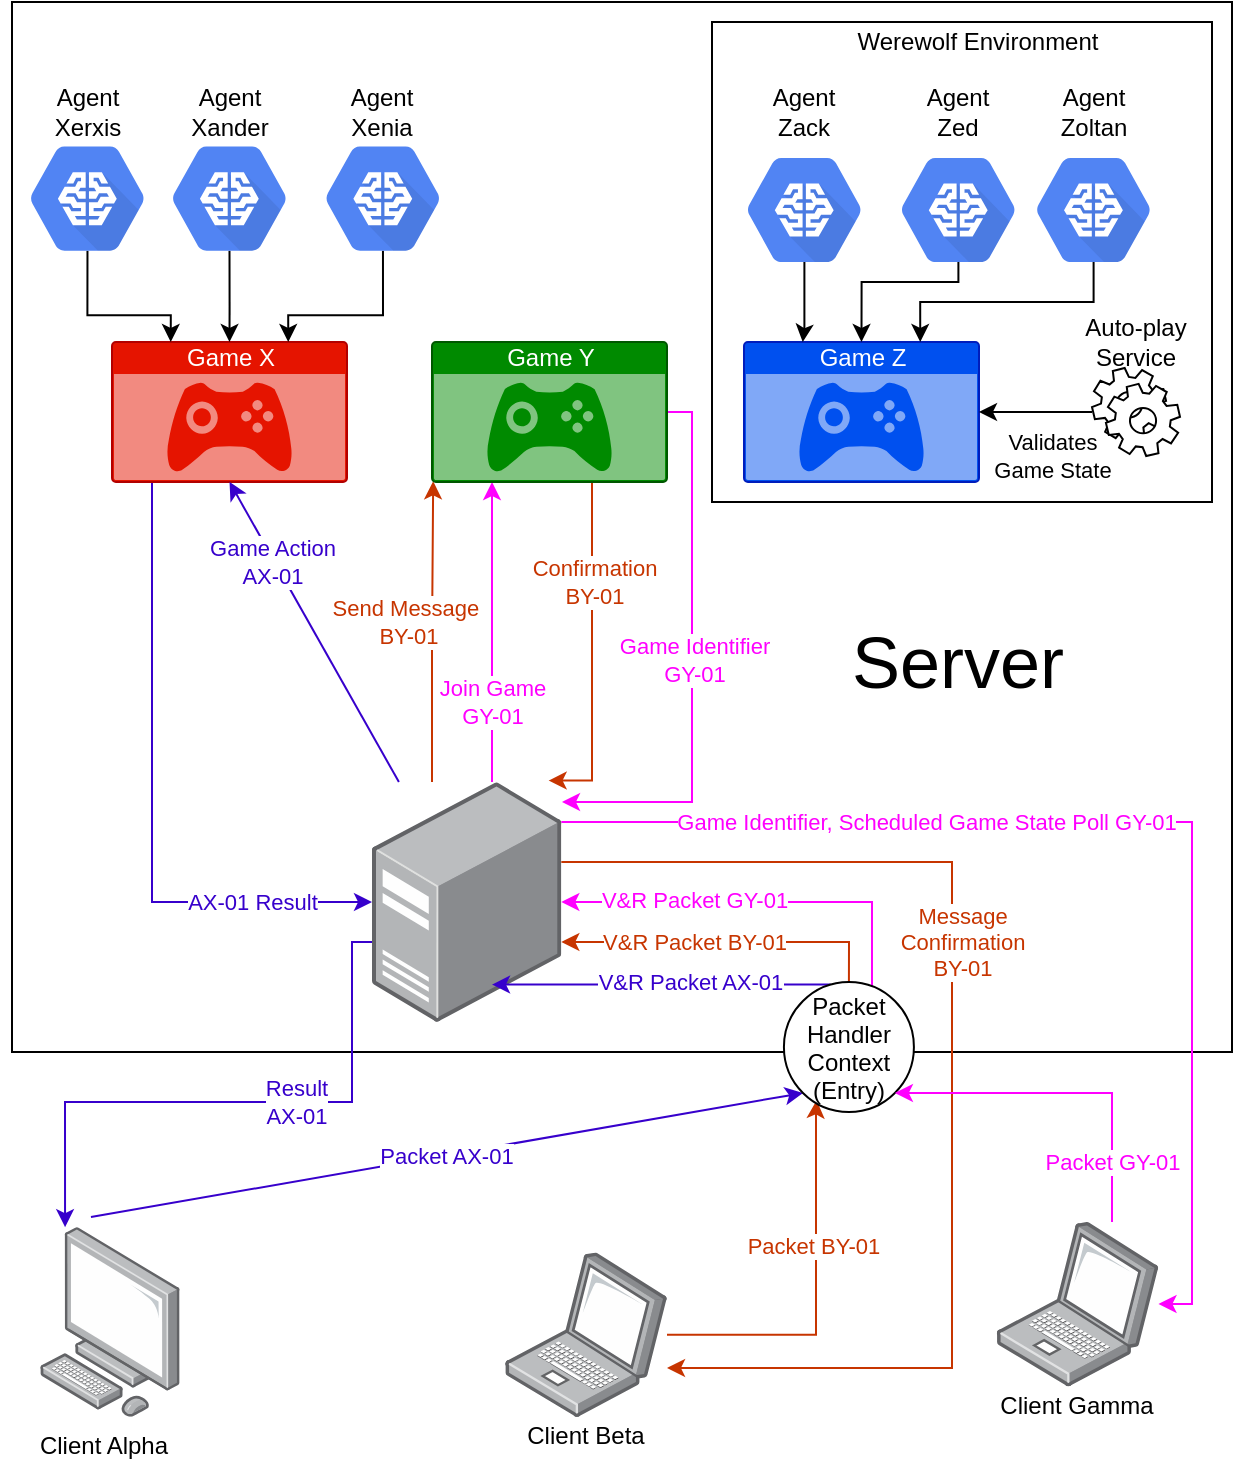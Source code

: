 <mxfile version="14.1.8" type="device"><diagram id="kwH8uOlHDMHIYEGMTlBu" name="Page-1"><mxGraphModel dx="2249" dy="2111" grid="1" gridSize="10" guides="1" tooltips="1" connect="1" arrows="1" fold="1" page="1" pageScale="1" pageWidth="827" pageHeight="1169" math="0" shadow="0"><root><mxCell id="0"/><mxCell id="1" parent="0"/><mxCell id="pQdqyS4wLz-QZiZdRWrY-2" value="" style="rounded=0;whiteSpace=wrap;html=1;align=right;" parent="1" vertex="1"><mxGeometry x="-70" y="-290" width="610" height="525" as="geometry"/></mxCell><mxCell id="pQdqyS4wLz-QZiZdRWrY-59" value="" style="rounded=0;whiteSpace=wrap;html=1;align=center;" parent="1" vertex="1"><mxGeometry x="280" y="-280" width="250" height="240" as="geometry"/></mxCell><mxCell id="pQdqyS4wLz-QZiZdRWrY-33" value="&lt;font color=&quot;#c73500&quot;&gt;Packet BY-01&amp;nbsp;&lt;/font&gt;" style="edgeStyle=orthogonalEdgeStyle;rounded=0;orthogonalLoop=1;jettySize=auto;html=1;entryX=0.252;entryY=0.91;entryDx=0;entryDy=0;entryPerimeter=0;fillColor=#fa6800;strokeColor=#C73500;" parent="1" source="pQdqyS4wLz-QZiZdRWrY-4" target="pQdqyS4wLz-QZiZdRWrY-14" edge="1"><mxGeometry x="0.244" relative="1" as="geometry"><Array as="points"><mxPoint x="332" y="376"/><mxPoint x="332" y="265"/></Array><mxPoint as="offset"/></mxGeometry></mxCell><mxCell id="pQdqyS4wLz-QZiZdRWrY-4" value="" style="points=[];aspect=fixed;html=1;align=center;shadow=0;dashed=0;image;image=img/lib/allied_telesis/computer_and_terminals/Laptop.svg;" parent="1" vertex="1"><mxGeometry x="176.54" y="335.31" width="80.96" height="82.12" as="geometry"/></mxCell><mxCell id="pQdqyS4wLz-QZiZdRWrY-31" style="edgeStyle=orthogonalEdgeStyle;rounded=0;orthogonalLoop=1;jettySize=auto;html=1;entryX=0.179;entryY=0;entryDx=0;entryDy=0;entryPerimeter=0;fillColor=#6a00ff;strokeColor=#3700CC;" parent="1" source="pQdqyS4wLz-QZiZdRWrY-5" target="pQdqyS4wLz-QZiZdRWrY-6" edge="1"><mxGeometry relative="1" as="geometry"><Array as="points"><mxPoint x="100" y="180"/><mxPoint x="100" y="260"/><mxPoint x="-44" y="260"/></Array></mxGeometry></mxCell><mxCell id="pQdqyS4wLz-QZiZdRWrY-32" value="Result&lt;br&gt;AX-01" style="edgeLabel;html=1;align=center;verticalAlign=middle;resizable=0;points=[];fontColor=#3700CC;" parent="pQdqyS4wLz-QZiZdRWrY-31" vertex="1" connectable="0"><mxGeometry x="-0.25" y="4" relative="1" as="geometry"><mxPoint x="-6.89" y="-4" as="offset"/></mxGeometry></mxCell><mxCell id="pQdqyS4wLz-QZiZdRWrY-55" style="edgeStyle=orthogonalEdgeStyle;rounded=0;orthogonalLoop=1;jettySize=auto;html=1;entryX=0.005;entryY=0.995;entryDx=0;entryDy=0;entryPerimeter=0;fillColor=#fa6800;strokeColor=#C73500;" parent="1" source="pQdqyS4wLz-QZiZdRWrY-5" target="pQdqyS4wLz-QZiZdRWrY-11" edge="1"><mxGeometry relative="1" as="geometry"><Array as="points"><mxPoint x="140" y="30"/><mxPoint x="141" y="30"/></Array></mxGeometry></mxCell><mxCell id="pQdqyS4wLz-QZiZdRWrY-56" value="&lt;font color=&quot;#c73500&quot;&gt;Send Message&amp;nbsp;&lt;br&gt;BY-01&lt;/font&gt;" style="edgeLabel;html=1;align=center;verticalAlign=middle;resizable=0;points=[];" parent="pQdqyS4wLz-QZiZdRWrY-55" vertex="1" connectable="0"><mxGeometry x="0.298" y="-1" relative="1" as="geometry"><mxPoint x="-13.61" y="17.48" as="offset"/></mxGeometry></mxCell><mxCell id="pQdqyS4wLz-QZiZdRWrY-57" style="edgeStyle=orthogonalEdgeStyle;rounded=0;orthogonalLoop=1;jettySize=auto;html=1;strokeColor=#FF00FF;" parent="1" source="pQdqyS4wLz-QZiZdRWrY-5" target="pQdqyS4wLz-QZiZdRWrY-11" edge="1"><mxGeometry relative="1" as="geometry"><Array as="points"><mxPoint x="170"/><mxPoint x="170"/></Array></mxGeometry></mxCell><mxCell id="pQdqyS4wLz-QZiZdRWrY-58" value="Join Game&lt;br&gt;GY-01" style="edgeLabel;html=1;align=center;verticalAlign=middle;resizable=0;points=[];fontColor=#FF00FF;" parent="pQdqyS4wLz-QZiZdRWrY-57" vertex="1" connectable="0"><mxGeometry x="0.101" y="2" relative="1" as="geometry"><mxPoint x="2" y="42.38" as="offset"/></mxGeometry></mxCell><mxCell id="pQdqyS4wLz-QZiZdRWrY-82" style="edgeStyle=orthogonalEdgeStyle;rounded=0;orthogonalLoop=1;jettySize=auto;html=1;strokeColor=#FF00FF;" parent="1" source="pQdqyS4wLz-QZiZdRWrY-5" target="pQdqyS4wLz-QZiZdRWrY-35" edge="1"><mxGeometry relative="1" as="geometry"><Array as="points"><mxPoint x="520" y="120"/><mxPoint x="520" y="361"/></Array></mxGeometry></mxCell><mxCell id="pQdqyS4wLz-QZiZdRWrY-83" value="Game Identifier, Scheduled Game State Poll GY-01" style="edgeLabel;html=1;align=center;verticalAlign=middle;resizable=0;points=[];fontColor=#FF00FF;" parent="pQdqyS4wLz-QZiZdRWrY-82" vertex="1" connectable="0"><mxGeometry x="-0.022" y="-1" relative="1" as="geometry"><mxPoint x="-97.9" y="-1" as="offset"/></mxGeometry></mxCell><mxCell id="pQdqyS4wLz-QZiZdRWrY-84" style="edgeStyle=orthogonalEdgeStyle;rounded=0;orthogonalLoop=1;jettySize=auto;html=1;fillColor=#fa6800;strokeColor=#C73500;" parent="1" source="pQdqyS4wLz-QZiZdRWrY-5" target="pQdqyS4wLz-QZiZdRWrY-4" edge="1"><mxGeometry relative="1" as="geometry"><Array as="points"><mxPoint x="400" y="140"/><mxPoint x="400" y="393"/></Array></mxGeometry></mxCell><mxCell id="pQdqyS4wLz-QZiZdRWrY-86" value="&lt;font color=&quot;#c73500&quot;&gt;Message&lt;br&gt;Confirmation&lt;br&gt;BY-01&lt;/font&gt;" style="edgeLabel;html=1;align=center;verticalAlign=middle;resizable=0;points=[];" parent="pQdqyS4wLz-QZiZdRWrY-84" vertex="1" connectable="0"><mxGeometry x="-0.077" y="1" relative="1" as="geometry"><mxPoint x="4.04" y="-37.07" as="offset"/></mxGeometry></mxCell><mxCell id="pQdqyS4wLz-QZiZdRWrY-5" value="" style="points=[];aspect=fixed;html=1;align=center;shadow=0;dashed=0;image;image=img/lib/allied_telesis/computer_and_terminals/Server_Desktop.svg;" parent="1" vertex="1"><mxGeometry x="110" y="100" width="94.66" height="120" as="geometry"/></mxCell><mxCell id="pQdqyS4wLz-QZiZdRWrY-6" value="" style="points=[];aspect=fixed;html=1;align=center;shadow=0;dashed=0;image;image=img/lib/allied_telesis/computer_and_terminals/Personal_Computer.svg;" parent="1" vertex="1"><mxGeometry x="-56" y="322.57" width="70" height="94.86" as="geometry"/></mxCell><mxCell id="pQdqyS4wLz-QZiZdRWrY-9" value="&lt;font color=&quot;#3700cc&quot;&gt;Packet AX-01&lt;/font&gt;" style="endArrow=classic;html=1;exitX=0.364;exitY=-0.053;exitDx=0;exitDy=0;exitPerimeter=0;entryX=0;entryY=1;entryDx=0;entryDy=0;fillColor=#6a00ff;strokeColor=#3700CC;" parent="1" source="pQdqyS4wLz-QZiZdRWrY-6" target="pQdqyS4wLz-QZiZdRWrY-14" edge="1"><mxGeometry width="50" height="50" relative="1" as="geometry"><mxPoint x="310" y="330" as="sourcePoint"/><mxPoint x="360" y="280" as="targetPoint"/></mxGeometry></mxCell><mxCell id="pQdqyS4wLz-QZiZdRWrY-29" style="edgeStyle=orthogonalEdgeStyle;rounded=0;orthogonalLoop=1;jettySize=auto;html=1;fillColor=#6a00ff;strokeColor=#3700CC;" parent="1" source="pQdqyS4wLz-QZiZdRWrY-10" target="pQdqyS4wLz-QZiZdRWrY-5" edge="1"><mxGeometry relative="1" as="geometry"><Array as="points"><mxPoint y="160"/></Array></mxGeometry></mxCell><mxCell id="pQdqyS4wLz-QZiZdRWrY-30" value="AX-01 Result" style="edgeLabel;html=1;align=center;verticalAlign=middle;resizable=0;points=[];fontColor=#3700CC;" parent="pQdqyS4wLz-QZiZdRWrY-29" vertex="1" connectable="0"><mxGeometry x="0.27" y="3" relative="1" as="geometry"><mxPoint x="47" y="6.67" as="offset"/></mxGeometry></mxCell><mxCell id="pQdqyS4wLz-QZiZdRWrY-10" value="Game X" style="html=1;strokeColor=#B20000;fillColor=#e51400;labelPosition=center;verticalLabelPosition=middle;verticalAlign=top;align=center;fontSize=12;outlineConnect=0;spacingTop=-6;fontColor=#ffffff;shape=mxgraph.sitemap.game;" parent="1" vertex="1"><mxGeometry x="-20.0" y="-120" width="117.5" height="70" as="geometry"/></mxCell><mxCell id="pQdqyS4wLz-QZiZdRWrY-78" style="edgeStyle=orthogonalEdgeStyle;rounded=0;orthogonalLoop=1;jettySize=auto;html=1;entryX=0.933;entryY=-0.006;entryDx=0;entryDy=0;entryPerimeter=0;fillColor=#fa6800;strokeColor=#C73500;" parent="1" source="pQdqyS4wLz-QZiZdRWrY-11" target="pQdqyS4wLz-QZiZdRWrY-5" edge="1"><mxGeometry relative="1" as="geometry"><Array as="points"><mxPoint x="220" y="99"/></Array></mxGeometry></mxCell><mxCell id="pQdqyS4wLz-QZiZdRWrY-79" value="&lt;font color=&quot;#c73500&quot;&gt;Confirmation&lt;br&gt;BY-01&lt;/font&gt;" style="edgeLabel;html=1;align=center;verticalAlign=middle;resizable=0;points=[];" parent="pQdqyS4wLz-QZiZdRWrY-78" vertex="1" connectable="0"><mxGeometry x="-0.068" y="1" relative="1" as="geometry"><mxPoint y="-30" as="offset"/></mxGeometry></mxCell><mxCell id="pQdqyS4wLz-QZiZdRWrY-80" style="edgeStyle=orthogonalEdgeStyle;rounded=0;orthogonalLoop=1;jettySize=auto;html=1;strokeColor=#FF00FF;" parent="1" source="pQdqyS4wLz-QZiZdRWrY-11" edge="1"><mxGeometry relative="1" as="geometry"><mxPoint x="205" y="110" as="targetPoint"/><Array as="points"><mxPoint x="270" y="-85"/><mxPoint x="270" y="110"/><mxPoint x="205" y="110"/></Array></mxGeometry></mxCell><mxCell id="pQdqyS4wLz-QZiZdRWrY-81" value="Game Identifier&lt;br&gt;GY-01" style="edgeLabel;html=1;align=center;verticalAlign=middle;resizable=0;points=[];fontColor=#FF00FF;" parent="pQdqyS4wLz-QZiZdRWrY-80" vertex="1" connectable="0"><mxGeometry x="0.001" y="1" relative="1" as="geometry"><mxPoint as="offset"/></mxGeometry></mxCell><mxCell id="pQdqyS4wLz-QZiZdRWrY-11" value="Game Y" style="html=1;strokeColor=#005700;fillColor=#008a00;labelPosition=center;verticalLabelPosition=middle;verticalAlign=top;align=center;fontSize=12;outlineConnect=0;spacingTop=-6;fontColor=#ffffff;shape=mxgraph.sitemap.game;" parent="1" vertex="1"><mxGeometry x="140" y="-120" width="117.5" height="70" as="geometry"/></mxCell><mxCell id="pQdqyS4wLz-QZiZdRWrY-12" value="Game Z" style="html=1;strokeColor=#001DBC;fillColor=#0050ef;labelPosition=center;verticalLabelPosition=middle;verticalAlign=top;align=center;fontSize=12;outlineConnect=0;spacingTop=-6;shape=mxgraph.sitemap.game;fontColor=#ffffff;" parent="1" vertex="1"><mxGeometry x="296" y="-120" width="117.5" height="70" as="geometry"/></mxCell><mxCell id="pQdqyS4wLz-QZiZdRWrY-13" value="&lt;font color=&quot;#3700cc&quot;&gt;Game Action&lt;br&gt;AX-01&lt;/font&gt;" style="endArrow=classic;html=1;entryX=0.5;entryY=1;entryDx=0;entryDy=0;entryPerimeter=0;fillColor=#6a00ff;strokeColor=#3700CC;" parent="1" source="pQdqyS4wLz-QZiZdRWrY-5" target="pQdqyS4wLz-QZiZdRWrY-10" edge="1"><mxGeometry x="0.474" y="1" width="50" height="50" relative="1" as="geometry"><mxPoint x="90" y="110" as="sourcePoint"/><mxPoint x="162.02" y="25.03" as="targetPoint"/><Array as="points"/><mxPoint as="offset"/></mxGeometry></mxCell><mxCell id="pQdqyS4wLz-QZiZdRWrY-38" style="edgeStyle=orthogonalEdgeStyle;rounded=0;orthogonalLoop=1;jettySize=auto;html=1;fillColor=#fa6800;strokeColor=#C73500;" parent="1" source="pQdqyS4wLz-QZiZdRWrY-14" target="pQdqyS4wLz-QZiZdRWrY-5" edge="1"><mxGeometry relative="1" as="geometry"><Array as="points"><mxPoint x="349" y="180"/></Array></mxGeometry></mxCell><mxCell id="pQdqyS4wLz-QZiZdRWrY-39" value="&lt;font color=&quot;#c73500&quot;&gt;V&amp;amp;R Packet BY-01&lt;/font&gt;" style="edgeLabel;html=1;align=center;verticalAlign=middle;resizable=0;points=[];" parent="pQdqyS4wLz-QZiZdRWrY-38" vertex="1" connectable="0"><mxGeometry x="0.079" y="4" relative="1" as="geometry"><mxPoint x="-9.06" y="-4.03" as="offset"/></mxGeometry></mxCell><mxCell id="pQdqyS4wLz-QZiZdRWrY-47" style="edgeStyle=orthogonalEdgeStyle;rounded=0;orthogonalLoop=1;jettySize=auto;html=1;entryX=0.634;entryY=0.844;entryDx=0;entryDy=0;entryPerimeter=0;fillColor=#6a00ff;strokeColor=#3700CC;" parent="1" source="pQdqyS4wLz-QZiZdRWrY-14" target="pQdqyS4wLz-QZiZdRWrY-5" edge="1"><mxGeometry relative="1" as="geometry"><Array as="points"><mxPoint x="260" y="201"/></Array></mxGeometry></mxCell><mxCell id="pQdqyS4wLz-QZiZdRWrY-48" value="&lt;font color=&quot;#3700cc&quot;&gt;V&amp;amp;R Packet AX-01&lt;/font&gt;" style="edgeLabel;html=1;align=center;verticalAlign=middle;resizable=0;points=[];" parent="pQdqyS4wLz-QZiZdRWrY-47" vertex="1" connectable="0"><mxGeometry x="-0.168" y="2" relative="1" as="geometry"><mxPoint y="-3.29" as="offset"/></mxGeometry></mxCell><mxCell id="pQdqyS4wLz-QZiZdRWrY-50" style="edgeStyle=orthogonalEdgeStyle;rounded=0;orthogonalLoop=1;jettySize=auto;html=1;strokeColor=#FF00FF;" parent="1" source="pQdqyS4wLz-QZiZdRWrY-14" target="pQdqyS4wLz-QZiZdRWrY-5" edge="1"><mxGeometry relative="1" as="geometry"><Array as="points"><mxPoint x="360" y="232"/><mxPoint x="360" y="160"/></Array></mxGeometry></mxCell><mxCell id="pQdqyS4wLz-QZiZdRWrY-51" value="V&amp;amp;R Packet GY-01" style="edgeLabel;html=1;align=center;verticalAlign=middle;resizable=0;points=[];fontColor=#FF00FF;" parent="pQdqyS4wLz-QZiZdRWrY-50" vertex="1" connectable="0"><mxGeometry x="0.504" y="-1" relative="1" as="geometry"><mxPoint x="17" as="offset"/></mxGeometry></mxCell><mxCell id="pQdqyS4wLz-QZiZdRWrY-14" value="Packet&#10;Handler&#10;Context&#10;(Entry)" style="ellipse;fillColor=#ffffff;strokeColor=#000000;" parent="1" vertex="1"><mxGeometry x="315.96" y="200" width="65" height="65" as="geometry"/></mxCell><mxCell id="pQdqyS4wLz-QZiZdRWrY-16" value="Client Alpha" style="text;html=1;strokeColor=none;fillColor=none;align=center;verticalAlign=middle;whiteSpace=wrap;rounded=0;" parent="1" vertex="1"><mxGeometry x="-58.94" y="422.12" width="69.88" height="20" as="geometry"/></mxCell><mxCell id="pQdqyS4wLz-QZiZdRWrY-26" value="Agent Xerxis" style="text;html=1;strokeColor=none;fillColor=none;align=center;verticalAlign=middle;whiteSpace=wrap;rounded=0;" parent="1" vertex="1"><mxGeometry x="-61.26" y="-250" width="58" height="30" as="geometry"/></mxCell><mxCell id="pQdqyS4wLz-QZiZdRWrY-27" value="Agent Xander" style="text;html=1;strokeColor=none;fillColor=none;align=center;verticalAlign=middle;whiteSpace=wrap;rounded=0;" parent="1" vertex="1"><mxGeometry x="9.75" y="-250" width="58" height="30" as="geometry"/></mxCell><mxCell id="pQdqyS4wLz-QZiZdRWrY-28" value="Agent Xenia" style="text;html=1;strokeColor=none;fillColor=none;align=center;verticalAlign=middle;whiteSpace=wrap;rounded=0;" parent="1" vertex="1"><mxGeometry x="86.48" y="-250" width="58" height="30" as="geometry"/></mxCell><mxCell id="pQdqyS4wLz-QZiZdRWrY-34" value="Client Beta" style="text;html=1;strokeColor=none;fillColor=none;align=center;verticalAlign=middle;whiteSpace=wrap;rounded=0;" parent="1" vertex="1"><mxGeometry x="182.08" y="417.43" width="69.88" height="20" as="geometry"/></mxCell><mxCell id="pQdqyS4wLz-QZiZdRWrY-37" value="&lt;font color=&quot;#ff00ff&quot;&gt;Packet GY-01&lt;/font&gt;" style="edgeStyle=orthogonalEdgeStyle;rounded=0;orthogonalLoop=1;jettySize=auto;html=1;entryX=1;entryY=1;entryDx=0;entryDy=0;strokeColor=#FF00FF;" parent="1" source="pQdqyS4wLz-QZiZdRWrY-35" target="pQdqyS4wLz-QZiZdRWrY-14" edge="1"><mxGeometry x="-0.653" relative="1" as="geometry"><Array as="points"><mxPoint x="480" y="256"/></Array><mxPoint as="offset"/></mxGeometry></mxCell><mxCell id="pQdqyS4wLz-QZiZdRWrY-35" value="" style="points=[];aspect=fixed;html=1;align=center;shadow=0;dashed=0;image;image=img/lib/allied_telesis/computer_and_terminals/Laptop.svg;" parent="1" vertex="1"><mxGeometry x="422.28" y="320" width="80.96" height="82.12" as="geometry"/></mxCell><mxCell id="pQdqyS4wLz-QZiZdRWrY-36" value="Client Gamma" style="text;html=1;strokeColor=none;fillColor=none;align=center;verticalAlign=middle;whiteSpace=wrap;rounded=0;" parent="1" vertex="1"><mxGeometry x="408.3" y="402.12" width="108.92" height="20" as="geometry"/></mxCell><mxCell id="pQdqyS4wLz-QZiZdRWrY-60" value="Werewolf Environment" style="text;html=1;strokeColor=none;fillColor=none;align=center;verticalAlign=middle;whiteSpace=wrap;rounded=0;" parent="1" vertex="1"><mxGeometry x="334" y="-280" width="158.25" height="20" as="geometry"/></mxCell><mxCell id="pQdqyS4wLz-QZiZdRWrY-73" style="edgeStyle=orthogonalEdgeStyle;rounded=0;orthogonalLoop=1;jettySize=auto;html=1;" parent="1" source="pQdqyS4wLz-QZiZdRWrY-69" target="pQdqyS4wLz-QZiZdRWrY-12" edge="1"><mxGeometry relative="1" as="geometry"/></mxCell><mxCell id="pQdqyS4wLz-QZiZdRWrY-74" value="Validates&lt;br&gt;Game State" style="edgeLabel;html=1;align=center;verticalAlign=middle;resizable=0;points=[];" parent="pQdqyS4wLz-QZiZdRWrY-73" vertex="1" connectable="0"><mxGeometry x="-0.342" relative="1" as="geometry"><mxPoint x="-1.6" y="22" as="offset"/></mxGeometry></mxCell><mxCell id="pQdqyS4wLz-QZiZdRWrY-69" value="" style="shape=mxgraph.bpmn.service_task;html=1;outlineConnect=0;labelBackgroundColor=none;" parent="1" vertex="1"><mxGeometry x="470" y="-107" width="44" height="44" as="geometry"/></mxCell><mxCell id="pQdqyS4wLz-QZiZdRWrY-70" value="Auto-play&lt;br&gt;Service" style="text;html=1;strokeColor=none;fillColor=none;align=center;verticalAlign=middle;whiteSpace=wrap;rounded=0;labelBackgroundColor=none;" parent="1" vertex="1"><mxGeometry x="462" y="-130" width="60" height="20" as="geometry"/></mxCell><mxCell id="pQdqyS4wLz-QZiZdRWrY-114" style="edgeStyle=orthogonalEdgeStyle;rounded=0;orthogonalLoop=1;jettySize=auto;html=1;exitX=0.5;exitY=0.84;exitDx=0;exitDy=0;exitPerimeter=0;entryX=0.5;entryY=0;entryDx=0;entryDy=0;entryPerimeter=0;" parent="1" source="pQdqyS4wLz-QZiZdRWrY-88" target="pQdqyS4wLz-QZiZdRWrY-12" edge="1"><mxGeometry relative="1" as="geometry"><Array as="points"><mxPoint x="403" y="-150"/><mxPoint x="355" y="-150"/></Array></mxGeometry></mxCell><mxCell id="pQdqyS4wLz-QZiZdRWrY-88" value="" style="html=1;fillColor=#5184F3;strokeColor=none;verticalAlign=top;labelPosition=center;verticalLabelPosition=bottom;align=center;spacingTop=-6;fontSize=11;fontStyle=1;fontColor=#999999;shape=mxgraph.gcp2.hexIcon;prIcon=cloud_machine_learning;labelBackgroundColor=none;" parent="1" vertex="1"><mxGeometry x="360" y="-224.3" width="86.4" height="76.59" as="geometry"/></mxCell><mxCell id="pQdqyS4wLz-QZiZdRWrY-115" style="edgeStyle=orthogonalEdgeStyle;rounded=0;orthogonalLoop=1;jettySize=auto;html=1;exitX=0.5;exitY=0.84;exitDx=0;exitDy=0;exitPerimeter=0;entryX=0.75;entryY=0;entryDx=0;entryDy=0;entryPerimeter=0;" parent="1" source="pQdqyS4wLz-QZiZdRWrY-92" target="pQdqyS4wLz-QZiZdRWrY-12" edge="1"><mxGeometry relative="1" as="geometry"><Array as="points"><mxPoint x="471" y="-140"/><mxPoint x="384" y="-140"/></Array></mxGeometry></mxCell><mxCell id="pQdqyS4wLz-QZiZdRWrY-92" value="" style="html=1;fillColor=#5184F3;strokeColor=none;verticalAlign=top;labelPosition=center;verticalLabelPosition=bottom;align=center;spacingTop=-6;fontSize=11;fontStyle=1;fontColor=#999999;shape=mxgraph.gcp2.hexIcon;prIcon=cloud_machine_learning;labelBackgroundColor=none;" parent="1" vertex="1"><mxGeometry x="427.6" y="-224.3" width="86.4" height="76.59" as="geometry"/></mxCell><mxCell id="pQdqyS4wLz-QZiZdRWrY-113" style="edgeStyle=orthogonalEdgeStyle;rounded=0;orthogonalLoop=1;jettySize=auto;html=1;exitX=0.5;exitY=0.84;exitDx=0;exitDy=0;exitPerimeter=0;entryX=0.25;entryY=0;entryDx=0;entryDy=0;entryPerimeter=0;" parent="1" source="pQdqyS4wLz-QZiZdRWrY-93" target="pQdqyS4wLz-QZiZdRWrY-12" edge="1"><mxGeometry relative="1" as="geometry"/></mxCell><mxCell id="pQdqyS4wLz-QZiZdRWrY-93" value="" style="html=1;fillColor=#5184F3;strokeColor=none;verticalAlign=top;labelPosition=center;verticalLabelPosition=bottom;align=center;spacingTop=-6;fontSize=11;fontStyle=1;fontColor=#999999;shape=mxgraph.gcp2.hexIcon;prIcon=cloud_machine_learning;labelBackgroundColor=none;" parent="1" vertex="1"><mxGeometry x="283" y="-224.3" width="86.4" height="76.59" as="geometry"/></mxCell><mxCell id="pQdqyS4wLz-QZiZdRWrY-109" style="edgeStyle=orthogonalEdgeStyle;rounded=0;orthogonalLoop=1;jettySize=auto;html=1;exitX=0.5;exitY=0.84;exitDx=0;exitDy=0;exitPerimeter=0;entryX=0.5;entryY=0;entryDx=0;entryDy=0;entryPerimeter=0;" parent="1" source="pQdqyS4wLz-QZiZdRWrY-103" target="pQdqyS4wLz-QZiZdRWrY-10" edge="1"><mxGeometry relative="1" as="geometry"/></mxCell><mxCell id="pQdqyS4wLz-QZiZdRWrY-103" value="" style="html=1;fillColor=#5184F3;strokeColor=none;verticalAlign=top;labelPosition=center;verticalLabelPosition=bottom;align=center;spacingTop=-6;fontSize=11;fontStyle=1;fontColor=#999999;shape=mxgraph.gcp2.hexIcon;prIcon=cloud_machine_learning;labelBackgroundColor=none;" parent="1" vertex="1"><mxGeometry x="-4.45" y="-230" width="86.4" height="76.59" as="geometry"/></mxCell><mxCell id="pQdqyS4wLz-QZiZdRWrY-108" style="edgeStyle=orthogonalEdgeStyle;rounded=0;orthogonalLoop=1;jettySize=auto;html=1;exitX=0.5;exitY=0.84;exitDx=0;exitDy=0;exitPerimeter=0;entryX=0.75;entryY=0;entryDx=0;entryDy=0;entryPerimeter=0;" parent="1" source="pQdqyS4wLz-QZiZdRWrY-104" target="pQdqyS4wLz-QZiZdRWrY-10" edge="1"><mxGeometry relative="1" as="geometry"/></mxCell><mxCell id="pQdqyS4wLz-QZiZdRWrY-104" value="" style="html=1;fillColor=#5184F3;strokeColor=none;verticalAlign=top;labelPosition=center;verticalLabelPosition=bottom;align=center;spacingTop=-6;fontSize=11;fontStyle=1;fontColor=#999999;shape=mxgraph.gcp2.hexIcon;prIcon=cloud_machine_learning;labelBackgroundColor=none;" parent="1" vertex="1"><mxGeometry x="72.28" y="-230" width="86.4" height="76.59" as="geometry"/></mxCell><mxCell id="pQdqyS4wLz-QZiZdRWrY-106" style="edgeStyle=orthogonalEdgeStyle;rounded=0;orthogonalLoop=1;jettySize=auto;html=1;exitX=0.5;exitY=0.84;exitDx=0;exitDy=0;exitPerimeter=0;entryX=0.25;entryY=0;entryDx=0;entryDy=0;entryPerimeter=0;" parent="1" source="pQdqyS4wLz-QZiZdRWrY-105" target="pQdqyS4wLz-QZiZdRWrY-10" edge="1"><mxGeometry relative="1" as="geometry"/></mxCell><mxCell id="pQdqyS4wLz-QZiZdRWrY-105" value="" style="html=1;fillColor=#5184F3;strokeColor=none;verticalAlign=top;labelPosition=center;verticalLabelPosition=bottom;align=center;spacingTop=-6;fontSize=11;fontStyle=1;fontColor=#999999;shape=mxgraph.gcp2.hexIcon;prIcon=cloud_machine_learning;labelBackgroundColor=none;" parent="1" vertex="1"><mxGeometry x="-75.46" y="-230" width="86.4" height="76.59" as="geometry"/></mxCell><mxCell id="Rzzvxx-wsca8F_zoqR_K-1" value="Agent&lt;br&gt;Zack" style="text;html=1;strokeColor=none;fillColor=none;align=center;verticalAlign=middle;whiteSpace=wrap;rounded=0;" parent="1" vertex="1"><mxGeometry x="297.2" y="-250" width="58" height="30" as="geometry"/></mxCell><mxCell id="Rzzvxx-wsca8F_zoqR_K-2" value="Agent&lt;br&gt;Zed" style="text;html=1;strokeColor=none;fillColor=none;align=center;verticalAlign=middle;whiteSpace=wrap;rounded=0;" parent="1" vertex="1"><mxGeometry x="374.2" y="-250" width="58" height="30" as="geometry"/></mxCell><mxCell id="Rzzvxx-wsca8F_zoqR_K-3" value="Agent Zoltan" style="text;html=1;strokeColor=none;fillColor=none;align=center;verticalAlign=middle;whiteSpace=wrap;rounded=0;" parent="1" vertex="1"><mxGeometry x="441.8" y="-250" width="58" height="30" as="geometry"/></mxCell><mxCell id="Rzzvxx-wsca8F_zoqR_K-4" value="&lt;font style=&quot;font-size: 36px&quot;&gt;Server&lt;/font&gt;" style="text;html=1;strokeColor=none;fillColor=none;align=center;verticalAlign=middle;whiteSpace=wrap;rounded=0;" parent="1" vertex="1"><mxGeometry x="342.2" y="20" width="122" height="40" as="geometry"/></mxCell></root></mxGraphModel></diagram></mxfile>